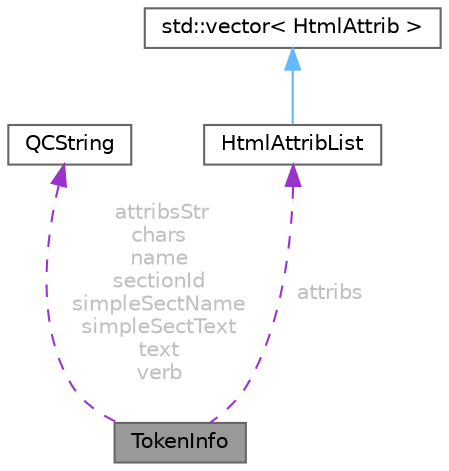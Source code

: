 digraph "TokenInfo"
{
 // INTERACTIVE_SVG=YES
 // LATEX_PDF_SIZE
  bgcolor="transparent";
  edge [fontname=Helvetica,fontsize=10,labelfontname=Helvetica,labelfontsize=10];
  node [fontname=Helvetica,fontsize=10,shape=box,height=0.2,width=0.4];
  Node1 [label="TokenInfo",height=0.2,width=0.4,color="gray40", fillcolor="grey60", style="filled", fontcolor="black",tooltip="Data associated with a token used by the comment block parser."];
  Node2 -> Node1 [dir="back",color="darkorchid3",style="dashed",label=" attribsStr\nchars\nname\nsectionId\nsimpleSectName\nsimpleSectText\ntext\nverb",fontcolor="grey" ];
  Node2 [label="QCString",height=0.2,width=0.4,color="gray40", fillcolor="white", style="filled",URL="$d9/d45/class_q_c_string.html",tooltip="This is an alternative implementation of QCString."];
  Node3 -> Node1 [dir="back",color="darkorchid3",style="dashed",label=" attribs",fontcolor="grey" ];
  Node3 [label="HtmlAttribList",height=0.2,width=0.4,color="gray40", fillcolor="white", style="filled",URL="$db/d4d/class_html_attrib_list.html",tooltip="Class representing a list of HTML attributes."];
  Node4 -> Node3 [dir="back",color="steelblue1",style="solid"];
  Node4 [label="std::vector\< HtmlAttrib \>",height=0.2,width=0.4,color="gray40", fillcolor="white", style="filled",tooltip=" "];
}
